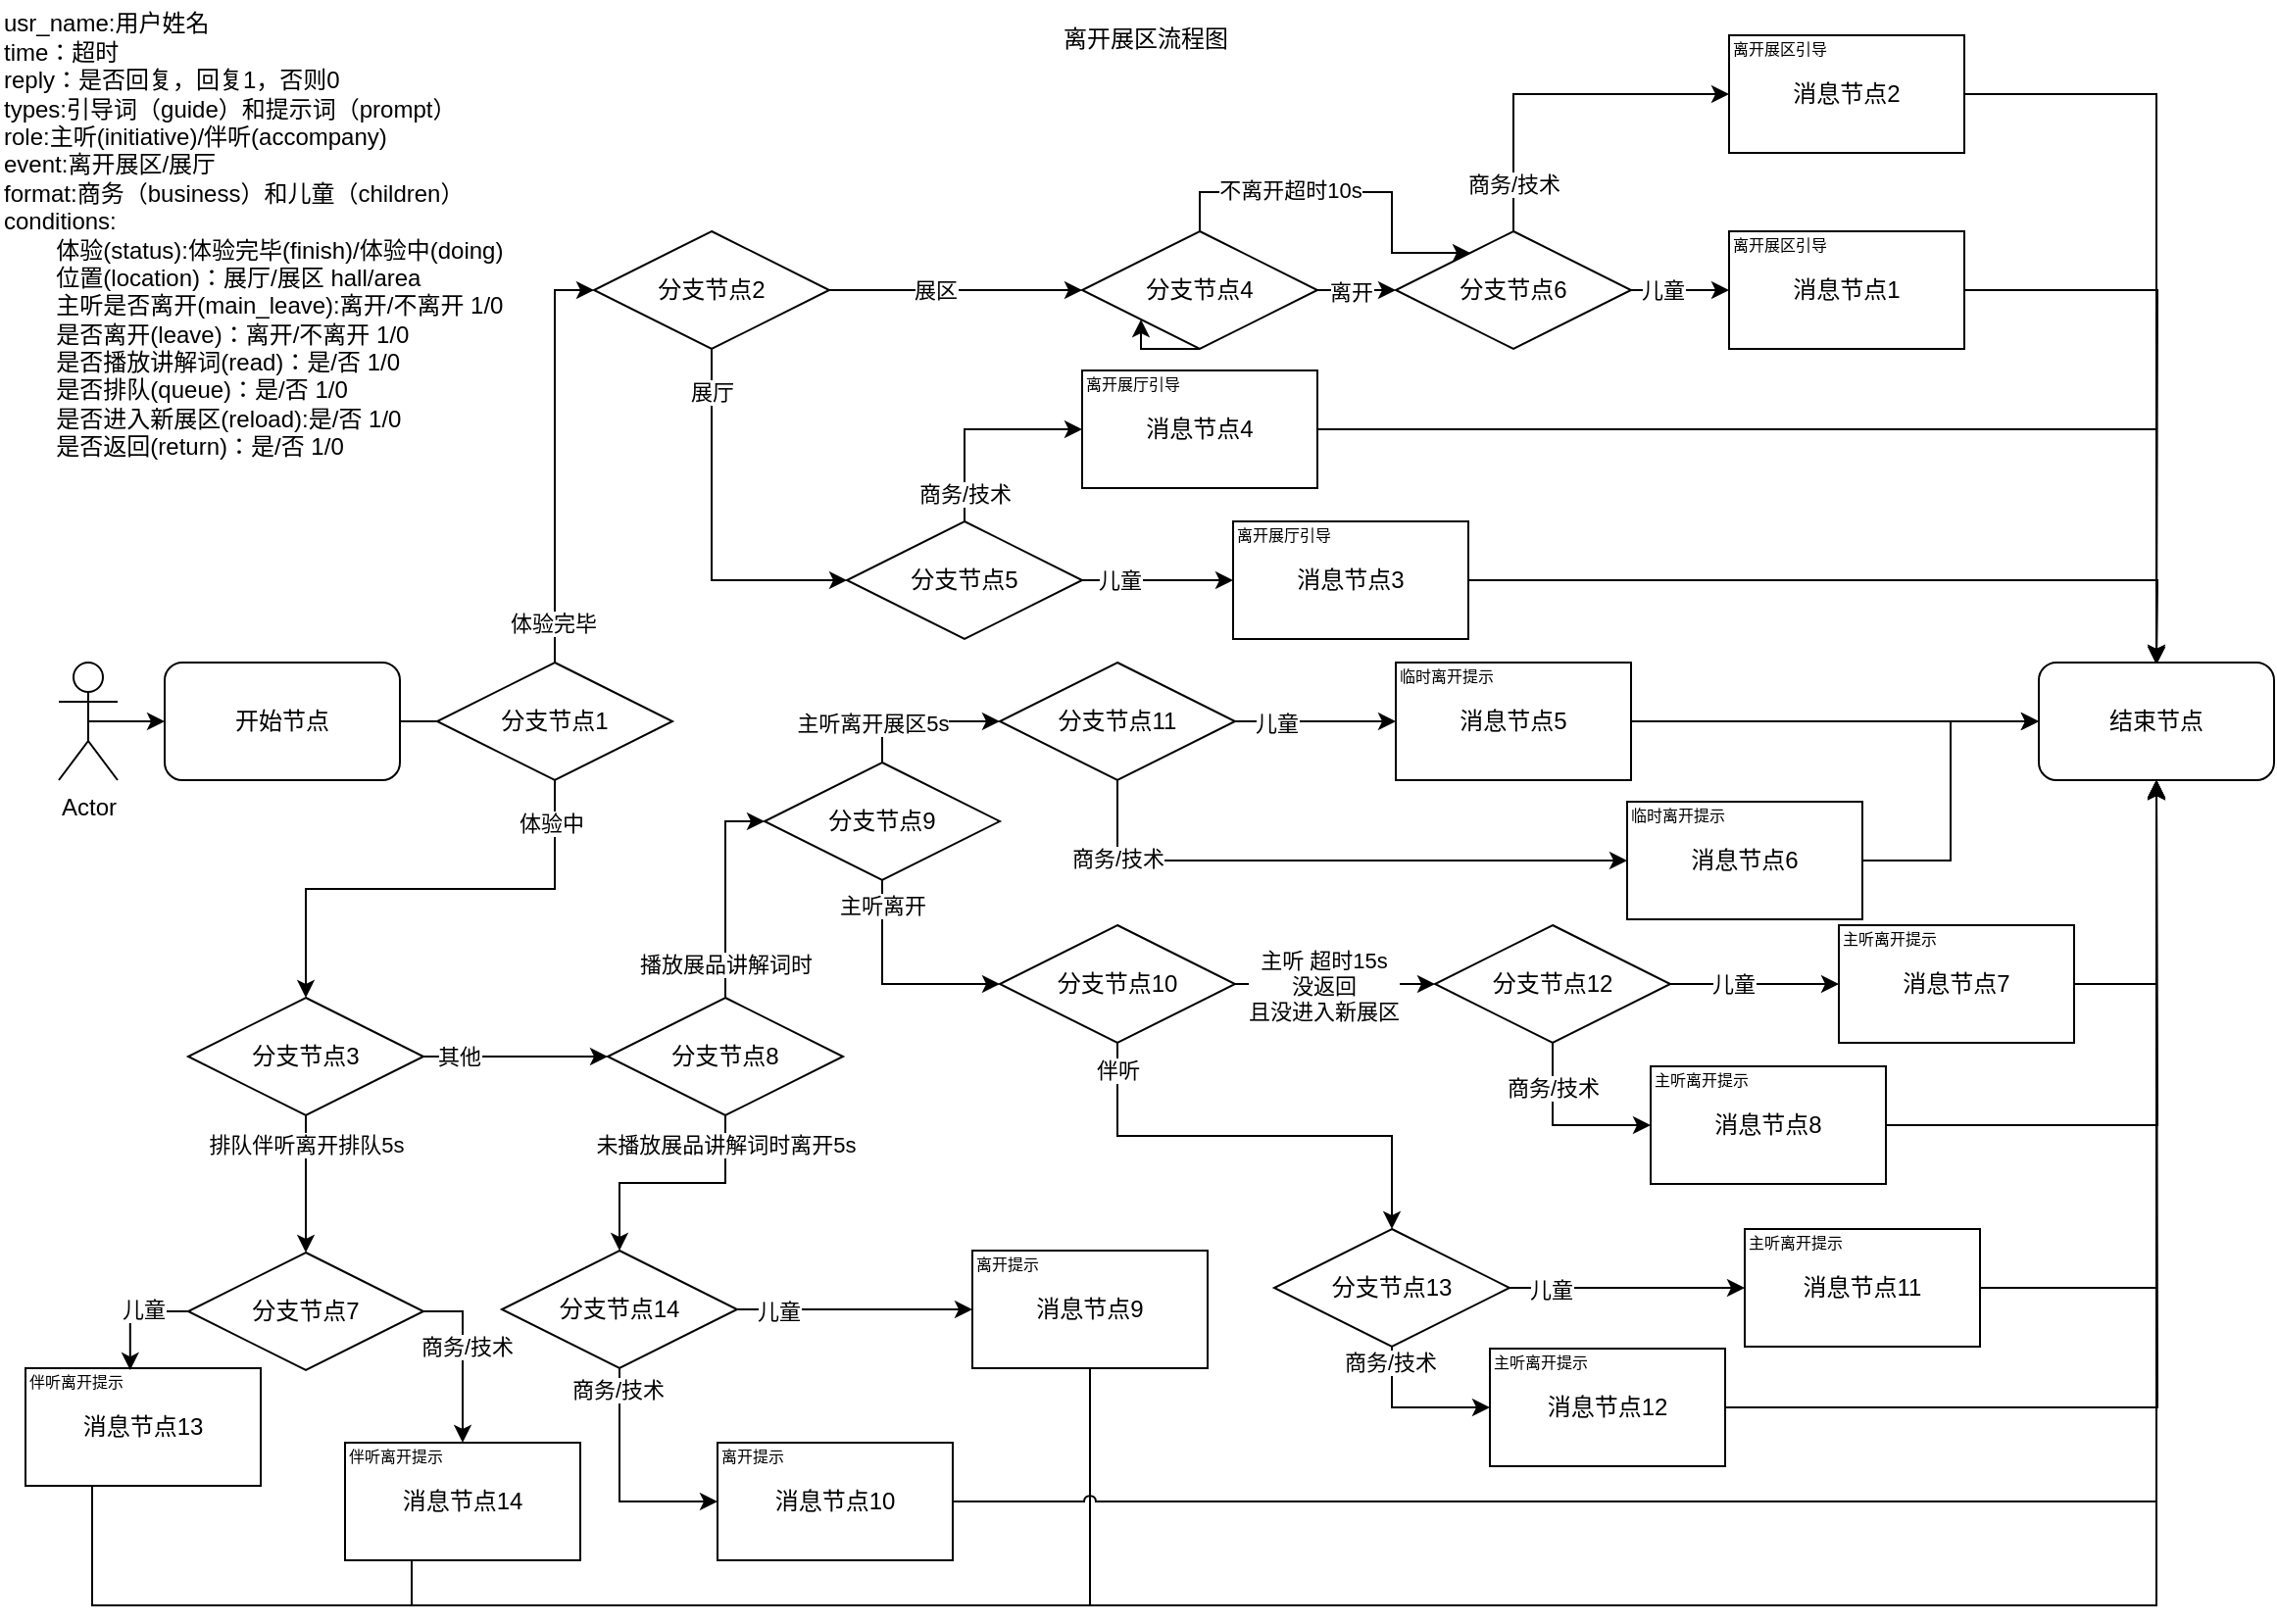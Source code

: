 <mxfile version="26.0.6">
  <diagram name="第 1 页" id="eqwS2rmoRDuyHipNQvQM">
    <mxGraphModel dx="1358" dy="816" grid="1" gridSize="10" guides="1" tooltips="1" connect="1" arrows="0" fold="1" page="1" pageScale="1" pageWidth="1169" pageHeight="827" math="0" shadow="0">
      <root>
        <mxCell id="0" />
        <mxCell id="1" parent="0" />
        <mxCell id="97sA7i45QoaFlvlGvcoy-3" style="edgeStyle=orthogonalEdgeStyle;rounded=0;orthogonalLoop=1;jettySize=auto;html=1;exitX=0.5;exitY=0.5;exitDx=0;exitDy=0;exitPerimeter=0;entryX=0;entryY=0.5;entryDx=0;entryDy=0;" parent="1" source="97sA7i45QoaFlvlGvcoy-1" target="97sA7i45QoaFlvlGvcoy-2" edge="1">
          <mxGeometry relative="1" as="geometry" />
        </mxCell>
        <mxCell id="97sA7i45QoaFlvlGvcoy-1" value="Actor" style="shape=umlActor;verticalLabelPosition=bottom;verticalAlign=top;html=1;outlineConnect=0;" parent="1" vertex="1">
          <mxGeometry x="30" y="338" width="30" height="60" as="geometry" />
        </mxCell>
        <mxCell id="97sA7i45QoaFlvlGvcoy-5" style="edgeStyle=orthogonalEdgeStyle;rounded=0;orthogonalLoop=1;jettySize=auto;html=1;exitX=1;exitY=0.5;exitDx=0;exitDy=0;" parent="1" source="97sA7i45QoaFlvlGvcoy-2" edge="1">
          <mxGeometry relative="1" as="geometry">
            <mxPoint x="280" y="368" as="targetPoint" />
          </mxGeometry>
        </mxCell>
        <mxCell id="97sA7i45QoaFlvlGvcoy-2" value="开始节点" style="rounded=1;whiteSpace=wrap;html=1;" parent="1" vertex="1">
          <mxGeometry x="84" y="338" width="120" height="60" as="geometry" />
        </mxCell>
        <mxCell id="0BQTkddd_yExmxfpGyZA-33" style="edgeStyle=orthogonalEdgeStyle;rounded=0;orthogonalLoop=1;jettySize=auto;html=1;exitX=0.5;exitY=0;exitDx=0;exitDy=0;entryX=0;entryY=0.5;entryDx=0;entryDy=0;" parent="1" source="97sA7i45QoaFlvlGvcoy-15" target="0BQTkddd_yExmxfpGyZA-37" edge="1">
          <mxGeometry relative="1" as="geometry">
            <mxPoint x="383.0" y="228" as="targetPoint" />
          </mxGeometry>
        </mxCell>
        <mxCell id="0BQTkddd_yExmxfpGyZA-34" value="体验完毕" style="edgeLabel;html=1;align=center;verticalAlign=middle;resizable=0;points=[];" parent="0BQTkddd_yExmxfpGyZA-33" vertex="1" connectable="0">
          <mxGeometry x="-0.804" y="1" relative="1" as="geometry">
            <mxPoint as="offset" />
          </mxGeometry>
        </mxCell>
        <mxCell id="0BQTkddd_yExmxfpGyZA-35" style="edgeStyle=orthogonalEdgeStyle;rounded=0;orthogonalLoop=1;jettySize=auto;html=1;exitX=0.5;exitY=1;exitDx=0;exitDy=0;entryX=0.5;entryY=0;entryDx=0;entryDy=0;" parent="1" source="97sA7i45QoaFlvlGvcoy-15" target="HfhM9I5djSlTun7A0hM--2" edge="1">
          <mxGeometry relative="1" as="geometry">
            <mxPoint x="150" y="509" as="targetPoint" />
          </mxGeometry>
        </mxCell>
        <mxCell id="0BQTkddd_yExmxfpGyZA-36" value="体验中" style="edgeLabel;html=1;align=center;verticalAlign=middle;resizable=0;points=[];" parent="0BQTkddd_yExmxfpGyZA-35" vertex="1" connectable="0">
          <mxGeometry x="-0.778" y="-2" relative="1" as="geometry">
            <mxPoint y="-5" as="offset" />
          </mxGeometry>
        </mxCell>
        <mxCell id="97sA7i45QoaFlvlGvcoy-15" value="分支节点1" style="rhombus;whiteSpace=wrap;html=1;" parent="1" vertex="1">
          <mxGeometry x="223" y="338" width="120" height="60" as="geometry" />
        </mxCell>
        <mxCell id="qYZHV7-NMalifiw_TgKO-1" value="离开展区流程图" style="text;html=1;align=center;verticalAlign=middle;whiteSpace=wrap;rounded=0;" parent="1" vertex="1">
          <mxGeometry x="452" y="5" width="265" height="30" as="geometry" />
        </mxCell>
        <mxCell id="0BQTkddd_yExmxfpGyZA-4" style="edgeStyle=orthogonalEdgeStyle;rounded=0;orthogonalLoop=1;jettySize=auto;html=1;exitX=0.5;exitY=0;exitDx=0;exitDy=0;entryX=0;entryY=0.5;entryDx=0;entryDy=0;" parent="1" source="0BQTkddd_yExmxfpGyZA-1" target="0BQTkddd_yExmxfpGyZA-2" edge="1">
          <mxGeometry relative="1" as="geometry" />
        </mxCell>
        <mxCell id="0BQTkddd_yExmxfpGyZA-6" value="商务/技术" style="edgeLabel;html=1;align=center;verticalAlign=middle;resizable=0;points=[];" parent="0BQTkddd_yExmxfpGyZA-4" vertex="1" connectable="0">
          <mxGeometry x="-0.734" relative="1" as="geometry">
            <mxPoint as="offset" />
          </mxGeometry>
        </mxCell>
        <mxCell id="0BQTkddd_yExmxfpGyZA-5" style="edgeStyle=orthogonalEdgeStyle;rounded=0;orthogonalLoop=1;jettySize=auto;html=1;exitX=1;exitY=0.5;exitDx=0;exitDy=0;entryX=0;entryY=0.5;entryDx=0;entryDy=0;" parent="1" source="0BQTkddd_yExmxfpGyZA-1" target="0BQTkddd_yExmxfpGyZA-3" edge="1">
          <mxGeometry relative="1" as="geometry" />
        </mxCell>
        <mxCell id="0BQTkddd_yExmxfpGyZA-9" value="儿童" style="edgeLabel;html=1;align=center;verticalAlign=middle;resizable=0;points=[];" parent="0BQTkddd_yExmxfpGyZA-5" vertex="1" connectable="0">
          <mxGeometry x="-0.739" relative="1" as="geometry">
            <mxPoint x="9" as="offset" />
          </mxGeometry>
        </mxCell>
        <mxCell id="0BQTkddd_yExmxfpGyZA-1" value="分支节点6" style="rhombus;whiteSpace=wrap;html=1;" parent="1" vertex="1">
          <mxGeometry x="712" y="118" width="120" height="60" as="geometry" />
        </mxCell>
        <mxCell id="D78f5MYqbMIF7nLeF2cV-3" style="edgeStyle=orthogonalEdgeStyle;rounded=0;orthogonalLoop=1;jettySize=auto;html=1;exitX=1;exitY=0.5;exitDx=0;exitDy=0;" parent="1" source="0BQTkddd_yExmxfpGyZA-2" target="D78f5MYqbMIF7nLeF2cV-2" edge="1">
          <mxGeometry relative="1" as="geometry" />
        </mxCell>
        <mxCell id="0BQTkddd_yExmxfpGyZA-2" value="消息节点2" style="rounded=0;whiteSpace=wrap;html=1;" parent="1" vertex="1">
          <mxGeometry x="882" y="18" width="120" height="60" as="geometry" />
        </mxCell>
        <mxCell id="D78f5MYqbMIF7nLeF2cV-4" style="edgeStyle=orthogonalEdgeStyle;rounded=0;orthogonalLoop=1;jettySize=auto;html=1;exitX=1;exitY=0.5;exitDx=0;exitDy=0;" parent="1" source="0BQTkddd_yExmxfpGyZA-3" edge="1">
          <mxGeometry relative="1" as="geometry">
            <mxPoint x="1100" y="339" as="targetPoint" />
          </mxGeometry>
        </mxCell>
        <mxCell id="0BQTkddd_yExmxfpGyZA-3" value="消息节点1" style="rounded=0;whiteSpace=wrap;html=1;" parent="1" vertex="1">
          <mxGeometry x="882" y="118" width="120" height="60" as="geometry" />
        </mxCell>
        <mxCell id="0BQTkddd_yExmxfpGyZA-7" value="&lt;font style=&quot;font-size: 8px;&quot;&gt;离开展区引导&lt;/font&gt;" style="text;html=1;align=left;verticalAlign=middle;whiteSpace=wrap;rounded=0;" parent="1" vertex="1">
          <mxGeometry x="882" y="18" width="70" height="11" as="geometry" />
        </mxCell>
        <mxCell id="0BQTkddd_yExmxfpGyZA-8" value="&lt;font style=&quot;font-size: 8px;&quot;&gt;离开展区引导&lt;/font&gt;" style="text;html=1;align=left;verticalAlign=middle;whiteSpace=wrap;rounded=0;" parent="1" vertex="1">
          <mxGeometry x="882" y="118" width="70" height="11" as="geometry" />
        </mxCell>
        <mxCell id="0BQTkddd_yExmxfpGyZA-10" style="edgeStyle=orthogonalEdgeStyle;rounded=0;orthogonalLoop=1;jettySize=auto;html=1;exitX=0.5;exitY=0;exitDx=0;exitDy=0;entryX=0;entryY=0.5;entryDx=0;entryDy=0;" parent="1" source="0BQTkddd_yExmxfpGyZA-14" target="0BQTkddd_yExmxfpGyZA-15" edge="1">
          <mxGeometry relative="1" as="geometry" />
        </mxCell>
        <mxCell id="0BQTkddd_yExmxfpGyZA-11" value="商务/技术" style="edgeLabel;html=1;align=center;verticalAlign=middle;resizable=0;points=[];" parent="0BQTkddd_yExmxfpGyZA-10" vertex="1" connectable="0">
          <mxGeometry x="-0.734" relative="1" as="geometry">
            <mxPoint as="offset" />
          </mxGeometry>
        </mxCell>
        <mxCell id="0BQTkddd_yExmxfpGyZA-12" style="edgeStyle=orthogonalEdgeStyle;rounded=0;orthogonalLoop=1;jettySize=auto;html=1;exitX=1;exitY=0.5;exitDx=0;exitDy=0;entryX=0;entryY=0.5;entryDx=0;entryDy=0;" parent="1" source="0BQTkddd_yExmxfpGyZA-14" target="0BQTkddd_yExmxfpGyZA-16" edge="1">
          <mxGeometry relative="1" as="geometry" />
        </mxCell>
        <mxCell id="0BQTkddd_yExmxfpGyZA-13" value="儿童" style="edgeLabel;html=1;align=center;verticalAlign=middle;resizable=0;points=[];" parent="0BQTkddd_yExmxfpGyZA-12" vertex="1" connectable="0">
          <mxGeometry x="-0.739" relative="1" as="geometry">
            <mxPoint x="9" as="offset" />
          </mxGeometry>
        </mxCell>
        <mxCell id="0BQTkddd_yExmxfpGyZA-14" value="分支节点5" style="rhombus;whiteSpace=wrap;html=1;" parent="1" vertex="1">
          <mxGeometry x="432" y="266" width="120" height="60" as="geometry" />
        </mxCell>
        <mxCell id="D78f5MYqbMIF7nLeF2cV-5" style="edgeStyle=orthogonalEdgeStyle;rounded=0;orthogonalLoop=1;jettySize=auto;html=1;exitX=1;exitY=0.5;exitDx=0;exitDy=0;entryX=0.5;entryY=0;entryDx=0;entryDy=0;" parent="1" source="0BQTkddd_yExmxfpGyZA-15" target="D78f5MYqbMIF7nLeF2cV-2" edge="1">
          <mxGeometry relative="1" as="geometry" />
        </mxCell>
        <mxCell id="0BQTkddd_yExmxfpGyZA-15" value="消息节点4" style="rounded=0;whiteSpace=wrap;html=1;" parent="1" vertex="1">
          <mxGeometry x="552" y="189" width="120" height="60" as="geometry" />
        </mxCell>
        <mxCell id="D78f5MYqbMIF7nLeF2cV-6" style="edgeStyle=orthogonalEdgeStyle;rounded=0;orthogonalLoop=1;jettySize=auto;html=1;exitX=1;exitY=0.5;exitDx=0;exitDy=0;" parent="1" source="0BQTkddd_yExmxfpGyZA-16" edge="1">
          <mxGeometry relative="1" as="geometry">
            <mxPoint x="1100" y="339" as="targetPoint" />
          </mxGeometry>
        </mxCell>
        <mxCell id="0BQTkddd_yExmxfpGyZA-16" value="消息节点3" style="rounded=0;whiteSpace=wrap;html=1;" parent="1" vertex="1">
          <mxGeometry x="629" y="266" width="120" height="60" as="geometry" />
        </mxCell>
        <mxCell id="0BQTkddd_yExmxfpGyZA-17" value="&lt;font style=&quot;font-size: 8px;&quot;&gt;离开展厅引导&lt;/font&gt;" style="text;html=1;align=left;verticalAlign=middle;whiteSpace=wrap;rounded=0;" parent="1" vertex="1">
          <mxGeometry x="552" y="189" width="70" height="11" as="geometry" />
        </mxCell>
        <mxCell id="0BQTkddd_yExmxfpGyZA-18" value="&lt;font style=&quot;font-size: 8px;&quot;&gt;离开展厅引导&lt;/font&gt;" style="text;html=1;align=left;verticalAlign=middle;whiteSpace=wrap;rounded=0;" parent="1" vertex="1">
          <mxGeometry x="629" y="266" width="70" height="11" as="geometry" />
        </mxCell>
        <mxCell id="0BQTkddd_yExmxfpGyZA-38" style="edgeStyle=orthogonalEdgeStyle;rounded=0;orthogonalLoop=1;jettySize=auto;html=1;exitX=0.5;exitY=1;exitDx=0;exitDy=0;entryX=0;entryY=0.5;entryDx=0;entryDy=0;" parent="1" source="0BQTkddd_yExmxfpGyZA-37" target="0BQTkddd_yExmxfpGyZA-14" edge="1">
          <mxGeometry relative="1" as="geometry" />
        </mxCell>
        <mxCell id="0BQTkddd_yExmxfpGyZA-39" value="展厅" style="edgeLabel;html=1;align=center;verticalAlign=middle;resizable=0;points=[];" parent="0BQTkddd_yExmxfpGyZA-38" vertex="1" connectable="0">
          <mxGeometry x="-0.764" relative="1" as="geometry">
            <mxPoint as="offset" />
          </mxGeometry>
        </mxCell>
        <mxCell id="0BQTkddd_yExmxfpGyZA-42" style="edgeStyle=orthogonalEdgeStyle;rounded=0;orthogonalLoop=1;jettySize=auto;html=1;exitX=1;exitY=0.5;exitDx=0;exitDy=0;entryX=0;entryY=0.5;entryDx=0;entryDy=0;" parent="1" source="0BQTkddd_yExmxfpGyZA-37" target="HfhM9I5djSlTun7A0hM--23" edge="1">
          <mxGeometry relative="1" as="geometry">
            <mxPoint x="550" y="149" as="targetPoint" />
          </mxGeometry>
        </mxCell>
        <mxCell id="0BQTkddd_yExmxfpGyZA-43" value="展区" style="edgeLabel;html=1;align=center;verticalAlign=middle;resizable=0;points=[];" parent="0BQTkddd_yExmxfpGyZA-42" vertex="1" connectable="0">
          <mxGeometry x="-0.925" relative="1" as="geometry">
            <mxPoint x="49" as="offset" />
          </mxGeometry>
        </mxCell>
        <mxCell id="0BQTkddd_yExmxfpGyZA-37" value="分支节点2" style="rhombus;whiteSpace=wrap;html=1;" parent="1" vertex="1">
          <mxGeometry x="303" y="118" width="120" height="60" as="geometry" />
        </mxCell>
        <mxCell id="D78f5MYqbMIF7nLeF2cV-2" value="结束节点" style="rounded=1;whiteSpace=wrap;html=1;" parent="1" vertex="1">
          <mxGeometry x="1040" y="338" width="120" height="60" as="geometry" />
        </mxCell>
        <mxCell id="24F_cnndnKzgg-yqGema-1" style="edgeStyle=orthogonalEdgeStyle;rounded=0;orthogonalLoop=1;jettySize=auto;html=1;entryX=0;entryY=0.5;entryDx=0;entryDy=0;" parent="1" source="D78f5MYqbMIF7nLeF2cV-15" target="24F_cnndnKzgg-yqGema-8" edge="1">
          <mxGeometry relative="1" as="geometry">
            <mxPoint x="680" y="385" as="targetPoint" />
            <mxPoint x="480" y="389" as="sourcePoint" />
          </mxGeometry>
        </mxCell>
        <mxCell id="24F_cnndnKzgg-yqGema-20" value="主听离开展区5s" style="edgeLabel;html=1;align=center;verticalAlign=middle;resizable=0;points=[];" parent="24F_cnndnKzgg-yqGema-1" vertex="1" connectable="0">
          <mxGeometry x="-0.464" y="-1" relative="1" as="geometry">
            <mxPoint x="-6" as="offset" />
          </mxGeometry>
        </mxCell>
        <mxCell id="24F_cnndnKzgg-yqGema-17" style="edgeStyle=orthogonalEdgeStyle;rounded=0;orthogonalLoop=1;jettySize=auto;html=1;exitX=0.5;exitY=1;exitDx=0;exitDy=0;entryX=0;entryY=0.5;entryDx=0;entryDy=0;" parent="1" source="D78f5MYqbMIF7nLeF2cV-15" target="24F_cnndnKzgg-yqGema-25" edge="1">
          <mxGeometry relative="1" as="geometry">
            <mxPoint x="560" y="539" as="targetPoint" />
          </mxGeometry>
        </mxCell>
        <mxCell id="24F_cnndnKzgg-yqGema-19" value="主听离开" style="edgeLabel;html=1;align=center;verticalAlign=middle;resizable=0;points=[];" parent="24F_cnndnKzgg-yqGema-17" vertex="1" connectable="0">
          <mxGeometry x="-0.84" relative="1" as="geometry">
            <mxPoint y="4" as="offset" />
          </mxGeometry>
        </mxCell>
        <mxCell id="D78f5MYqbMIF7nLeF2cV-15" value="分支节点9" style="rhombus;whiteSpace=wrap;html=1;" parent="1" vertex="1">
          <mxGeometry x="390" y="389" width="120" height="60" as="geometry" />
        </mxCell>
        <mxCell id="24F_cnndnKzgg-yqGema-4" style="edgeStyle=orthogonalEdgeStyle;rounded=0;orthogonalLoop=1;jettySize=auto;html=1;entryX=0;entryY=0.5;entryDx=0;entryDy=0;exitX=0.5;exitY=1;exitDx=0;exitDy=0;" parent="1" source="24F_cnndnKzgg-yqGema-8" target="24F_cnndnKzgg-yqGema-9" edge="1">
          <mxGeometry relative="1" as="geometry" />
        </mxCell>
        <mxCell id="24F_cnndnKzgg-yqGema-5" value="商务/技术" style="edgeLabel;html=1;align=center;verticalAlign=middle;resizable=0;points=[];" parent="24F_cnndnKzgg-yqGema-4" vertex="1" connectable="0">
          <mxGeometry x="-0.734" relative="1" as="geometry">
            <mxPoint as="offset" />
          </mxGeometry>
        </mxCell>
        <mxCell id="24F_cnndnKzgg-yqGema-6" style="edgeStyle=orthogonalEdgeStyle;rounded=0;orthogonalLoop=1;jettySize=auto;html=1;exitX=1;exitY=0.5;exitDx=0;exitDy=0;entryX=0;entryY=0.5;entryDx=0;entryDy=0;" parent="1" source="24F_cnndnKzgg-yqGema-8" target="24F_cnndnKzgg-yqGema-10" edge="1">
          <mxGeometry relative="1" as="geometry" />
        </mxCell>
        <mxCell id="24F_cnndnKzgg-yqGema-7" value="儿童" style="edgeLabel;html=1;align=center;verticalAlign=middle;resizable=0;points=[];" parent="24F_cnndnKzgg-yqGema-6" vertex="1" connectable="0">
          <mxGeometry x="-0.739" relative="1" as="geometry">
            <mxPoint x="10" y="1" as="offset" />
          </mxGeometry>
        </mxCell>
        <mxCell id="24F_cnndnKzgg-yqGema-8" value="分支节点11" style="rhombus;whiteSpace=wrap;html=1;" parent="1" vertex="1">
          <mxGeometry x="510" y="338" width="120" height="60" as="geometry" />
        </mxCell>
        <mxCell id="24F_cnndnKzgg-yqGema-16" style="edgeStyle=orthogonalEdgeStyle;rounded=0;orthogonalLoop=1;jettySize=auto;html=1;exitX=1;exitY=0.5;exitDx=0;exitDy=0;entryX=0;entryY=0.5;entryDx=0;entryDy=0;" parent="1" source="24F_cnndnKzgg-yqGema-9" target="D78f5MYqbMIF7nLeF2cV-2" edge="1">
          <mxGeometry relative="1" as="geometry" />
        </mxCell>
        <mxCell id="24F_cnndnKzgg-yqGema-9" value="消息节点6" style="rounded=0;whiteSpace=wrap;html=1;" parent="1" vertex="1">
          <mxGeometry x="830" y="409" width="120" height="60" as="geometry" />
        </mxCell>
        <mxCell id="24F_cnndnKzgg-yqGema-14" style="edgeStyle=orthogonalEdgeStyle;rounded=0;orthogonalLoop=1;jettySize=auto;html=1;exitX=1;exitY=0.5;exitDx=0;exitDy=0;entryX=0;entryY=0.5;entryDx=0;entryDy=0;" parent="1" source="24F_cnndnKzgg-yqGema-10" target="D78f5MYqbMIF7nLeF2cV-2" edge="1">
          <mxGeometry relative="1" as="geometry" />
        </mxCell>
        <mxCell id="24F_cnndnKzgg-yqGema-10" value="消息节点5" style="rounded=0;whiteSpace=wrap;html=1;" parent="1" vertex="1">
          <mxGeometry x="712" y="338" width="120" height="60" as="geometry" />
        </mxCell>
        <mxCell id="24F_cnndnKzgg-yqGema-11" value="&lt;font style=&quot;font-size: 8px;&quot;&gt;临时离开提示&lt;/font&gt;" style="text;html=1;align=left;verticalAlign=middle;whiteSpace=wrap;rounded=0;" parent="1" vertex="1">
          <mxGeometry x="830" y="409" width="70" height="11" as="geometry" />
        </mxCell>
        <mxCell id="24F_cnndnKzgg-yqGema-12" value="&lt;font style=&quot;font-size: 8px;&quot;&gt;临时离开提示&lt;/font&gt;" style="text;html=1;align=left;verticalAlign=middle;whiteSpace=wrap;rounded=0;" parent="1" vertex="1">
          <mxGeometry x="712" y="338" width="70" height="11" as="geometry" />
        </mxCell>
        <mxCell id="24F_cnndnKzgg-yqGema-23" style="edgeStyle=orthogonalEdgeStyle;rounded=0;orthogonalLoop=1;jettySize=auto;html=1;exitX=0.5;exitY=0;exitDx=0;exitDy=0;entryX=0;entryY=0.5;entryDx=0;entryDy=0;" parent="1" source="24F_cnndnKzgg-yqGema-22" target="D78f5MYqbMIF7nLeF2cV-15" edge="1">
          <mxGeometry relative="1" as="geometry" />
        </mxCell>
        <mxCell id="24F_cnndnKzgg-yqGema-24" value="播放展品讲解词时" style="edgeLabel;html=1;align=center;verticalAlign=middle;resizable=0;points=[];" parent="24F_cnndnKzgg-yqGema-23" vertex="1" connectable="0">
          <mxGeometry x="-0.43" relative="1" as="geometry">
            <mxPoint y="14" as="offset" />
          </mxGeometry>
        </mxCell>
        <mxCell id="PFfS1GUrb-edP6tvVGiB-14" style="edgeStyle=orthogonalEdgeStyle;rounded=0;orthogonalLoop=1;jettySize=auto;html=1;exitX=0.5;exitY=1;exitDx=0;exitDy=0;entryX=0.5;entryY=0;entryDx=0;entryDy=0;" parent="1" source="24F_cnndnKzgg-yqGema-22" target="PFfS1GUrb-edP6tvVGiB-30" edge="1">
          <mxGeometry relative="1" as="geometry">
            <mxPoint x="362.647" y="759" as="targetPoint" />
          </mxGeometry>
        </mxCell>
        <mxCell id="HfhM9I5djSlTun7A0hM--35" value="未播放展品讲解词时离开5s" style="edgeLabel;html=1;align=center;verticalAlign=middle;resizable=0;points=[];" vertex="1" connectable="0" parent="PFfS1GUrb-edP6tvVGiB-14">
          <mxGeometry x="-0.773" y="1" relative="1" as="geometry">
            <mxPoint x="-1" y="1" as="offset" />
          </mxGeometry>
        </mxCell>
        <mxCell id="24F_cnndnKzgg-yqGema-22" value="分支节点8" style="rhombus;whiteSpace=wrap;html=1;" parent="1" vertex="1">
          <mxGeometry x="310" y="509" width="120" height="60" as="geometry" />
        </mxCell>
        <mxCell id="24F_cnndnKzgg-yqGema-26" style="edgeStyle=orthogonalEdgeStyle;rounded=0;orthogonalLoop=1;jettySize=auto;html=1;exitX=1;exitY=0.5;exitDx=0;exitDy=0;" parent="1" source="24F_cnndnKzgg-yqGema-25" target="PFfS1GUrb-edP6tvVGiB-5" edge="1">
          <mxGeometry relative="1" as="geometry">
            <mxPoint x="1022" y="483" as="targetPoint" />
            <mxPoint x="662" y="483" as="sourcePoint" />
          </mxGeometry>
        </mxCell>
        <mxCell id="24F_cnndnKzgg-yqGema-29" value="主听 超时15s&lt;div&gt;没返回&lt;/div&gt;&lt;div&gt;且没进入新展区&lt;/div&gt;" style="edgeLabel;html=1;align=center;verticalAlign=middle;resizable=0;points=[];" parent="24F_cnndnKzgg-yqGema-26" vertex="1" connectable="0">
          <mxGeometry x="-0.731" y="-1" relative="1" as="geometry">
            <mxPoint x="31" as="offset" />
          </mxGeometry>
        </mxCell>
        <mxCell id="24F_cnndnKzgg-yqGema-28" style="edgeStyle=orthogonalEdgeStyle;rounded=0;orthogonalLoop=1;jettySize=auto;html=1;exitX=0.5;exitY=1;exitDx=0;exitDy=0;entryX=0.5;entryY=0;entryDx=0;entryDy=0;" parent="1" source="24F_cnndnKzgg-yqGema-25" target="24F_cnndnKzgg-yqGema-31" edge="1">
          <mxGeometry relative="1" as="geometry">
            <mxPoint x="710" y="579" as="targetPoint" />
          </mxGeometry>
        </mxCell>
        <mxCell id="24F_cnndnKzgg-yqGema-30" value="伴听" style="edgeLabel;html=1;align=center;verticalAlign=middle;resizable=0;points=[];" parent="24F_cnndnKzgg-yqGema-28" vertex="1" connectable="0">
          <mxGeometry x="-0.884" relative="1" as="geometry">
            <mxPoint as="offset" />
          </mxGeometry>
        </mxCell>
        <mxCell id="24F_cnndnKzgg-yqGema-25" value="分支节点10" style="rhombus;whiteSpace=wrap;html=1;" parent="1" vertex="1">
          <mxGeometry x="510" y="472" width="120" height="60" as="geometry" />
        </mxCell>
        <mxCell id="24F_cnndnKzgg-yqGema-32" style="edgeStyle=orthogonalEdgeStyle;rounded=0;orthogonalLoop=1;jettySize=auto;html=1;exitX=1;exitY=0.5;exitDx=0;exitDy=0;entryX=0;entryY=0.5;entryDx=0;entryDy=0;" parent="1" source="24F_cnndnKzgg-yqGema-31" target="24F_cnndnKzgg-yqGema-36" edge="1">
          <mxGeometry relative="1" as="geometry">
            <mxPoint x="840" y="657" as="targetPoint" />
          </mxGeometry>
        </mxCell>
        <mxCell id="24F_cnndnKzgg-yqGema-34" value="儿童" style="edgeLabel;html=1;align=center;verticalAlign=middle;resizable=0;points=[];" parent="24F_cnndnKzgg-yqGema-32" vertex="1" connectable="0">
          <mxGeometry x="-0.66" y="-1" relative="1" as="geometry">
            <mxPoint as="offset" />
          </mxGeometry>
        </mxCell>
        <mxCell id="24F_cnndnKzgg-yqGema-33" style="edgeStyle=orthogonalEdgeStyle;rounded=0;orthogonalLoop=1;jettySize=auto;html=1;exitX=0.5;exitY=1;exitDx=0;exitDy=0;entryX=0;entryY=0.5;entryDx=0;entryDy=0;" parent="1" source="24F_cnndnKzgg-yqGema-31" target="24F_cnndnKzgg-yqGema-38" edge="1">
          <mxGeometry relative="1" as="geometry">
            <mxPoint x="810" y="737" as="targetPoint" />
          </mxGeometry>
        </mxCell>
        <mxCell id="24F_cnndnKzgg-yqGema-35" value="商务/技术" style="edgeLabel;html=1;align=center;verticalAlign=middle;resizable=0;points=[];" parent="24F_cnndnKzgg-yqGema-33" vertex="1" connectable="0">
          <mxGeometry x="-0.814" y="-1" relative="1" as="geometry">
            <mxPoint as="offset" />
          </mxGeometry>
        </mxCell>
        <mxCell id="24F_cnndnKzgg-yqGema-31" value="分支节点13" style="rhombus;whiteSpace=wrap;html=1;" parent="1" vertex="1">
          <mxGeometry x="650" y="627" width="120" height="60" as="geometry" />
        </mxCell>
        <mxCell id="24F_cnndnKzgg-yqGema-40" style="edgeStyle=orthogonalEdgeStyle;rounded=0;orthogonalLoop=1;jettySize=auto;html=1;exitX=1;exitY=0.5;exitDx=0;exitDy=0;entryX=0.5;entryY=1;entryDx=0;entryDy=0;" parent="1" source="24F_cnndnKzgg-yqGema-36" target="D78f5MYqbMIF7nLeF2cV-2" edge="1">
          <mxGeometry relative="1" as="geometry" />
        </mxCell>
        <mxCell id="24F_cnndnKzgg-yqGema-36" value="消息节点11" style="rounded=0;whiteSpace=wrap;html=1;" parent="1" vertex="1">
          <mxGeometry x="890" y="627" width="120" height="60" as="geometry" />
        </mxCell>
        <mxCell id="24F_cnndnKzgg-yqGema-37" value="&lt;span style=&quot;font-size: 8px;&quot;&gt;主听离开提示&lt;/span&gt;" style="text;html=1;align=left;verticalAlign=middle;whiteSpace=wrap;rounded=0;" parent="1" vertex="1">
          <mxGeometry x="890" y="627" width="70" height="11" as="geometry" />
        </mxCell>
        <mxCell id="24F_cnndnKzgg-yqGema-41" style="edgeStyle=orthogonalEdgeStyle;rounded=0;orthogonalLoop=1;jettySize=auto;html=1;exitX=1;exitY=0.5;exitDx=0;exitDy=0;" parent="1" source="24F_cnndnKzgg-yqGema-38" edge="1">
          <mxGeometry relative="1" as="geometry">
            <mxPoint x="1100" y="399" as="targetPoint" />
          </mxGeometry>
        </mxCell>
        <mxCell id="24F_cnndnKzgg-yqGema-38" value="消息节点12" style="rounded=0;whiteSpace=wrap;html=1;" parent="1" vertex="1">
          <mxGeometry x="760" y="688" width="120" height="60" as="geometry" />
        </mxCell>
        <mxCell id="24F_cnndnKzgg-yqGema-39" value="&lt;font style=&quot;font-size: 8px;&quot;&gt;主听离开提示&lt;/font&gt;" style="text;html=1;align=left;verticalAlign=middle;whiteSpace=wrap;rounded=0;" parent="1" vertex="1">
          <mxGeometry x="760" y="688" width="70" height="11" as="geometry" />
        </mxCell>
        <mxCell id="PFfS1GUrb-edP6tvVGiB-1" style="edgeStyle=orthogonalEdgeStyle;rounded=0;orthogonalLoop=1;jettySize=auto;html=1;exitX=1;exitY=0.5;exitDx=0;exitDy=0;entryX=0;entryY=0.5;entryDx=0;entryDy=0;" parent="1" source="PFfS1GUrb-edP6tvVGiB-5" target="PFfS1GUrb-edP6tvVGiB-6" edge="1">
          <mxGeometry relative="1" as="geometry">
            <mxPoint x="922" y="499" as="targetPoint" />
          </mxGeometry>
        </mxCell>
        <mxCell id="PFfS1GUrb-edP6tvVGiB-2" value="儿童" style="edgeLabel;html=1;align=center;verticalAlign=middle;resizable=0;points=[];" parent="PFfS1GUrb-edP6tvVGiB-1" vertex="1" connectable="0">
          <mxGeometry x="-0.66" y="-1" relative="1" as="geometry">
            <mxPoint x="17" y="-1" as="offset" />
          </mxGeometry>
        </mxCell>
        <mxCell id="PFfS1GUrb-edP6tvVGiB-3" style="edgeStyle=orthogonalEdgeStyle;rounded=0;orthogonalLoop=1;jettySize=auto;html=1;exitX=0.5;exitY=1;exitDx=0;exitDy=0;entryX=0;entryY=0.5;entryDx=0;entryDy=0;" parent="1" source="PFfS1GUrb-edP6tvVGiB-5" target="PFfS1GUrb-edP6tvVGiB-8" edge="1">
          <mxGeometry relative="1" as="geometry">
            <mxPoint x="892" y="579" as="targetPoint" />
          </mxGeometry>
        </mxCell>
        <mxCell id="PFfS1GUrb-edP6tvVGiB-4" value="商务/技术" style="edgeLabel;html=1;align=center;verticalAlign=middle;resizable=0;points=[];" parent="PFfS1GUrb-edP6tvVGiB-3" vertex="1" connectable="0">
          <mxGeometry x="-0.814" y="-1" relative="1" as="geometry">
            <mxPoint x="1" y="14" as="offset" />
          </mxGeometry>
        </mxCell>
        <mxCell id="PFfS1GUrb-edP6tvVGiB-5" value="分支节点12" style="rhombus;whiteSpace=wrap;html=1;" parent="1" vertex="1">
          <mxGeometry x="732" y="472" width="120" height="60" as="geometry" />
        </mxCell>
        <mxCell id="PFfS1GUrb-edP6tvVGiB-12" style="edgeStyle=orthogonalEdgeStyle;rounded=0;orthogonalLoop=1;jettySize=auto;html=1;exitX=1;exitY=0.5;exitDx=0;exitDy=0;entryX=0.5;entryY=1;entryDx=0;entryDy=0;" parent="1" source="PFfS1GUrb-edP6tvVGiB-6" target="D78f5MYqbMIF7nLeF2cV-2" edge="1">
          <mxGeometry relative="1" as="geometry" />
        </mxCell>
        <mxCell id="PFfS1GUrb-edP6tvVGiB-6" value="消息节点7" style="rounded=0;whiteSpace=wrap;html=1;" parent="1" vertex="1">
          <mxGeometry x="938" y="472" width="120" height="60" as="geometry" />
        </mxCell>
        <mxCell id="PFfS1GUrb-edP6tvVGiB-7" value="&lt;span style=&quot;font-size: 8px;&quot;&gt;主听离开提示&lt;/span&gt;" style="text;html=1;align=left;verticalAlign=middle;whiteSpace=wrap;rounded=0;" parent="1" vertex="1">
          <mxGeometry x="938" y="472" width="70" height="11" as="geometry" />
        </mxCell>
        <mxCell id="PFfS1GUrb-edP6tvVGiB-13" style="edgeStyle=orthogonalEdgeStyle;rounded=0;orthogonalLoop=1;jettySize=auto;html=1;exitX=1;exitY=0.5;exitDx=0;exitDy=0;" parent="1" source="PFfS1GUrb-edP6tvVGiB-8" edge="1">
          <mxGeometry relative="1" as="geometry">
            <mxPoint x="1100" y="399" as="targetPoint" />
          </mxGeometry>
        </mxCell>
        <mxCell id="PFfS1GUrb-edP6tvVGiB-8" value="消息节点8" style="rounded=0;whiteSpace=wrap;html=1;" parent="1" vertex="1">
          <mxGeometry x="842" y="544" width="120" height="60" as="geometry" />
        </mxCell>
        <mxCell id="PFfS1GUrb-edP6tvVGiB-9" value="&lt;font style=&quot;font-size: 8px;&quot;&gt;主听离开提示&lt;/font&gt;" style="text;html=1;align=left;verticalAlign=middle;whiteSpace=wrap;rounded=0;" parent="1" vertex="1">
          <mxGeometry x="842" y="544" width="70" height="11" as="geometry" />
        </mxCell>
        <mxCell id="PFfS1GUrb-edP6tvVGiB-26" style="edgeStyle=orthogonalEdgeStyle;rounded=0;orthogonalLoop=1;jettySize=auto;html=1;exitX=1;exitY=0.5;exitDx=0;exitDy=0;entryX=0;entryY=0.5;entryDx=0;entryDy=0;" parent="1" source="PFfS1GUrb-edP6tvVGiB-30" target="PFfS1GUrb-edP6tvVGiB-31" edge="1">
          <mxGeometry relative="1" as="geometry">
            <mxPoint x="446" y="668" as="targetPoint" />
          </mxGeometry>
        </mxCell>
        <mxCell id="PFfS1GUrb-edP6tvVGiB-27" value="儿童" style="edgeLabel;html=1;align=center;verticalAlign=middle;resizable=0;points=[];" parent="PFfS1GUrb-edP6tvVGiB-26" vertex="1" connectable="0">
          <mxGeometry x="-0.66" y="-1" relative="1" as="geometry">
            <mxPoint as="offset" />
          </mxGeometry>
        </mxCell>
        <mxCell id="PFfS1GUrb-edP6tvVGiB-28" style="edgeStyle=orthogonalEdgeStyle;rounded=0;orthogonalLoop=1;jettySize=auto;html=1;exitX=0.5;exitY=1;exitDx=0;exitDy=0;entryX=0;entryY=0.5;entryDx=0;entryDy=0;" parent="1" source="PFfS1GUrb-edP6tvVGiB-30" target="PFfS1GUrb-edP6tvVGiB-33" edge="1">
          <mxGeometry relative="1" as="geometry">
            <mxPoint x="416" y="748" as="targetPoint" />
          </mxGeometry>
        </mxCell>
        <mxCell id="PFfS1GUrb-edP6tvVGiB-29" value="商务/技术" style="edgeLabel;html=1;align=center;verticalAlign=middle;resizable=0;points=[];" parent="PFfS1GUrb-edP6tvVGiB-28" vertex="1" connectable="0">
          <mxGeometry x="-0.814" y="-1" relative="1" as="geometry">
            <mxPoint as="offset" />
          </mxGeometry>
        </mxCell>
        <mxCell id="PFfS1GUrb-edP6tvVGiB-30" value="分支节点14" style="rhombus;whiteSpace=wrap;html=1;" parent="1" vertex="1">
          <mxGeometry x="256" y="638" width="120" height="60" as="geometry" />
        </mxCell>
        <mxCell id="PFfS1GUrb-edP6tvVGiB-37" style="edgeStyle=orthogonalEdgeStyle;rounded=0;orthogonalLoop=1;jettySize=auto;html=1;exitX=0.5;exitY=1;exitDx=0;exitDy=0;jumpStyle=arc;" parent="1" source="PFfS1GUrb-edP6tvVGiB-31" edge="1">
          <mxGeometry relative="1" as="geometry">
            <mxPoint x="1100" y="399" as="targetPoint" />
            <Array as="points">
              <mxPoint x="530" y="819" />
              <mxPoint x="1101" y="819" />
            </Array>
          </mxGeometry>
        </mxCell>
        <mxCell id="PFfS1GUrb-edP6tvVGiB-31" value="消息节点9" style="rounded=0;whiteSpace=wrap;html=1;" parent="1" vertex="1">
          <mxGeometry x="496" y="638" width="120" height="60" as="geometry" />
        </mxCell>
        <mxCell id="PFfS1GUrb-edP6tvVGiB-32" value="&lt;span style=&quot;font-size: 8px;&quot;&gt;离开提示&lt;/span&gt;" style="text;html=1;align=left;verticalAlign=middle;whiteSpace=wrap;rounded=0;" parent="1" vertex="1">
          <mxGeometry x="496" y="638" width="70" height="11" as="geometry" />
        </mxCell>
        <mxCell id="PFfS1GUrb-edP6tvVGiB-35" style="edgeStyle=orthogonalEdgeStyle;rounded=0;orthogonalLoop=1;jettySize=auto;html=1;exitX=1;exitY=0.5;exitDx=0;exitDy=0;entryX=0.5;entryY=1;entryDx=0;entryDy=0;jumpStyle=arc;" parent="1" source="PFfS1GUrb-edP6tvVGiB-33" target="D78f5MYqbMIF7nLeF2cV-2" edge="1">
          <mxGeometry relative="1" as="geometry">
            <Array as="points">
              <mxPoint x="1100" y="766" />
            </Array>
          </mxGeometry>
        </mxCell>
        <mxCell id="PFfS1GUrb-edP6tvVGiB-33" value="消息节点10" style="rounded=0;whiteSpace=wrap;html=1;" parent="1" vertex="1">
          <mxGeometry x="366" y="736" width="120" height="60" as="geometry" />
        </mxCell>
        <mxCell id="PFfS1GUrb-edP6tvVGiB-34" value="&lt;font style=&quot;font-size: 8px;&quot;&gt;离开提示&lt;/font&gt;" style="text;html=1;align=left;verticalAlign=middle;whiteSpace=wrap;rounded=0;" parent="1" vertex="1">
          <mxGeometry x="366" y="736" width="70" height="11" as="geometry" />
        </mxCell>
        <mxCell id="ftJzHuAo5N2OO_zfPI2Z-1" value="&lt;div&gt;usr_name:用户姓名&lt;/div&gt;&lt;div&gt;time：超时&lt;/div&gt;&lt;div&gt;reply：是否回复，回复1，否则0&lt;/div&gt;types:引导词（guide）和提示词（prompt）&lt;div&gt;role:主听(initiative)/伴听(accompany)&lt;/div&gt;&lt;div&gt;event:离开展区/展厅&lt;/div&gt;&lt;div&gt;format:商务（business）和儿童（children）&lt;br&gt;conditions:&lt;/div&gt;&lt;div&gt;&lt;span style=&quot;white-space: pre;&quot;&gt;&#x9;&lt;/span&gt;体验(status):体验完毕(finish)/体验中(doing)&lt;/div&gt;&lt;div&gt;&lt;span style=&quot;white-space: pre;&quot;&gt;&#x9;&lt;/span&gt;位置(location)：展厅/展区 hall/area&lt;br&gt;&lt;/div&gt;&lt;div&gt;&lt;span style=&quot;white-space: pre;&quot;&gt;&#x9;&lt;/span&gt;主听是否离开(main_leave):&lt;span style=&quot;background-color: transparent; color: light-dark(rgb(0, 0, 0), rgb(255, 255, 255));&quot;&gt;离开/不离开 1/0&lt;/span&gt;&lt;br&gt;&lt;/div&gt;&lt;div&gt;&lt;span style=&quot;white-space: pre;&quot;&gt;&#x9;&lt;/span&gt;是否离开(leave)：离开/不离开 1/0&lt;br&gt;&lt;/div&gt;&lt;div&gt;&lt;span style=&quot;white-space: pre;&quot;&gt;&#x9;&lt;/span&gt;是否播放讲解词(read)：是/否 1/0&lt;br&gt;&lt;/div&gt;&lt;div&gt;&lt;span style=&quot;white-space: pre;&quot;&gt;&#x9;&lt;/span&gt;是否排队(queue)：是/否 1/0&lt;br&gt;&lt;/div&gt;&lt;div&gt;&lt;span style=&quot;white-space: pre;&quot;&gt;&#x9;&lt;/span&gt;是否进入新展区(reload):是/否 1/0&lt;br&gt;&lt;/div&gt;&lt;div&gt;&lt;span style=&quot;white-space: pre;&quot;&gt;&#x9;&lt;/span&gt;是否返回(return)：是/否 1/0&lt;br&gt;&lt;/div&gt;" style="text;html=1;align=left;verticalAlign=middle;resizable=0;points=[];autosize=1;strokeColor=none;fillColor=none;" parent="1" vertex="1">
          <mxGeometry width="280" height="240" as="geometry" />
        </mxCell>
        <mxCell id="HfhM9I5djSlTun7A0hM--2" value="分支节点3" style="rhombus;whiteSpace=wrap;html=1;" vertex="1" parent="1">
          <mxGeometry x="96" y="509" width="120" height="60" as="geometry" />
        </mxCell>
        <mxCell id="HfhM9I5djSlTun7A0hM--3" style="edgeStyle=orthogonalEdgeStyle;rounded=0;orthogonalLoop=1;jettySize=auto;html=1;exitX=1;exitY=0.5;exitDx=0;exitDy=0;entryX=0;entryY=0.5;entryDx=0;entryDy=0;" edge="1" parent="1" source="HfhM9I5djSlTun7A0hM--2" target="24F_cnndnKzgg-yqGema-22">
          <mxGeometry relative="1" as="geometry">
            <mxPoint x="297" y="509" as="targetPoint" />
          </mxGeometry>
        </mxCell>
        <mxCell id="HfhM9I5djSlTun7A0hM--7" value="其他" style="edgeLabel;html=1;align=center;verticalAlign=middle;resizable=0;points=[];" vertex="1" connectable="0" parent="HfhM9I5djSlTun7A0hM--3">
          <mxGeometry x="-0.615" relative="1" as="geometry">
            <mxPoint as="offset" />
          </mxGeometry>
        </mxCell>
        <mxCell id="HfhM9I5djSlTun7A0hM--6" style="edgeStyle=orthogonalEdgeStyle;rounded=0;orthogonalLoop=1;jettySize=auto;html=1;exitX=0.5;exitY=1;exitDx=0;exitDy=0;entryX=0.5;entryY=0;entryDx=0;entryDy=0;" edge="1" parent="1" source="HfhM9I5djSlTun7A0hM--2" target="HfhM9I5djSlTun7A0hM--12">
          <mxGeometry relative="1" as="geometry">
            <mxPoint x="130" y="639" as="targetPoint" />
          </mxGeometry>
        </mxCell>
        <mxCell id="HfhM9I5djSlTun7A0hM--32" style="edgeStyle=orthogonalEdgeStyle;rounded=0;orthogonalLoop=1;jettySize=auto;html=1;exitX=0.5;exitY=1;exitDx=0;exitDy=0;entryX=0.5;entryY=1;entryDx=0;entryDy=0;" edge="1" parent="1" source="HfhM9I5djSlTun7A0hM--9" target="D78f5MYqbMIF7nLeF2cV-2">
          <mxGeometry relative="1" as="geometry">
            <mxPoint x="1090" y="479" as="targetPoint" />
            <Array as="points">
              <mxPoint x="210" y="819" />
              <mxPoint x="1100" y="819" />
            </Array>
          </mxGeometry>
        </mxCell>
        <mxCell id="HfhM9I5djSlTun7A0hM--9" value="消息节点14" style="rounded=0;whiteSpace=wrap;html=1;" vertex="1" parent="1">
          <mxGeometry x="176" y="736" width="120" height="60" as="geometry" />
        </mxCell>
        <mxCell id="HfhM9I5djSlTun7A0hM--10" value="&lt;span style=&quot;font-size: 8px;&quot;&gt;伴听离开提示&lt;/span&gt;" style="text;html=1;align=left;verticalAlign=middle;whiteSpace=wrap;rounded=0;" vertex="1" parent="1">
          <mxGeometry x="176" y="736" width="70" height="11" as="geometry" />
        </mxCell>
        <mxCell id="HfhM9I5djSlTun7A0hM--11" value="排队伴听离开排队5s" style="edgeLabel;html=1;align=center;verticalAlign=middle;resizable=0;points=[];" vertex="1" connectable="0" parent="1">
          <mxGeometry x="156" y="584" as="geometry" />
        </mxCell>
        <mxCell id="HfhM9I5djSlTun7A0hM--13" style="edgeStyle=orthogonalEdgeStyle;rounded=0;orthogonalLoop=1;jettySize=auto;html=1;exitX=1;exitY=0.5;exitDx=0;exitDy=0;entryX=0.5;entryY=0;entryDx=0;entryDy=0;" edge="1" parent="1" source="HfhM9I5djSlTun7A0hM--12" target="HfhM9I5djSlTun7A0hM--9">
          <mxGeometry relative="1" as="geometry" />
        </mxCell>
        <mxCell id="HfhM9I5djSlTun7A0hM--21" value="商务/技术" style="edgeLabel;html=1;align=center;verticalAlign=middle;resizable=0;points=[];" vertex="1" connectable="0" parent="HfhM9I5djSlTun7A0hM--13">
          <mxGeometry x="-0.126" y="2" relative="1" as="geometry">
            <mxPoint as="offset" />
          </mxGeometry>
        </mxCell>
        <mxCell id="HfhM9I5djSlTun7A0hM--12" value="分支节点7" style="rhombus;whiteSpace=wrap;html=1;" vertex="1" parent="1">
          <mxGeometry x="96" y="639" width="120" height="60" as="geometry" />
        </mxCell>
        <mxCell id="HfhM9I5djSlTun7A0hM--33" style="edgeStyle=orthogonalEdgeStyle;rounded=0;orthogonalLoop=1;jettySize=auto;html=1;entryX=0.5;entryY=1;entryDx=0;entryDy=0;exitX=0.5;exitY=1;exitDx=0;exitDy=0;" edge="1" parent="1" source="HfhM9I5djSlTun7A0hM--14" target="D78f5MYqbMIF7nLeF2cV-2">
          <mxGeometry relative="1" as="geometry">
            <mxPoint x="90" y="779" as="sourcePoint" />
            <Array as="points">
              <mxPoint x="47" y="819" />
              <mxPoint x="1100" y="819" />
            </Array>
          </mxGeometry>
        </mxCell>
        <mxCell id="HfhM9I5djSlTun7A0hM--14" value="消息节点13" style="rounded=0;whiteSpace=wrap;html=1;" vertex="1" parent="1">
          <mxGeometry x="13" y="698" width="120" height="60" as="geometry" />
        </mxCell>
        <mxCell id="HfhM9I5djSlTun7A0hM--16" style="edgeStyle=orthogonalEdgeStyle;rounded=0;orthogonalLoop=1;jettySize=auto;html=1;exitX=0;exitY=0.5;exitDx=0;exitDy=0;entryX=0.445;entryY=0.017;entryDx=0;entryDy=0;entryPerimeter=0;" edge="1" parent="1" source="HfhM9I5djSlTun7A0hM--12" target="HfhM9I5djSlTun7A0hM--14">
          <mxGeometry relative="1" as="geometry" />
        </mxCell>
        <mxCell id="HfhM9I5djSlTun7A0hM--20" value="儿童" style="edgeLabel;html=1;align=center;verticalAlign=middle;resizable=0;points=[];" vertex="1" connectable="0" parent="HfhM9I5djSlTun7A0hM--16">
          <mxGeometry x="-0.342" y="-3" relative="1" as="geometry">
            <mxPoint x="-4" y="2" as="offset" />
          </mxGeometry>
        </mxCell>
        <mxCell id="HfhM9I5djSlTun7A0hM--22" value="&lt;span style=&quot;font-size: 8px;&quot;&gt;伴听离开提示&lt;/span&gt;" style="text;html=1;align=left;verticalAlign=middle;whiteSpace=wrap;rounded=0;" vertex="1" parent="1">
          <mxGeometry x="13" y="698" width="70" height="11" as="geometry" />
        </mxCell>
        <mxCell id="HfhM9I5djSlTun7A0hM--28" style="edgeStyle=orthogonalEdgeStyle;rounded=0;orthogonalLoop=1;jettySize=auto;html=1;exitX=0.5;exitY=0;exitDx=0;exitDy=0;" edge="1" parent="1" source="HfhM9I5djSlTun7A0hM--23" target="0BQTkddd_yExmxfpGyZA-1">
          <mxGeometry relative="1" as="geometry">
            <Array as="points">
              <mxPoint x="612" y="98" />
              <mxPoint x="710" y="98" />
              <mxPoint x="710" y="129" />
            </Array>
          </mxGeometry>
        </mxCell>
        <mxCell id="HfhM9I5djSlTun7A0hM--29" value="不离开超时10s" style="edgeLabel;html=1;align=center;verticalAlign=middle;resizable=0;points=[];" vertex="1" connectable="0" parent="HfhM9I5djSlTun7A0hM--28">
          <mxGeometry x="-0.303" y="1" relative="1" as="geometry">
            <mxPoint as="offset" />
          </mxGeometry>
        </mxCell>
        <mxCell id="HfhM9I5djSlTun7A0hM--23" value="分支节点4" style="rhombus;whiteSpace=wrap;html=1;" vertex="1" parent="1">
          <mxGeometry x="552" y="118" width="120" height="60" as="geometry" />
        </mxCell>
        <mxCell id="HfhM9I5djSlTun7A0hM--24" style="edgeStyle=orthogonalEdgeStyle;rounded=0;orthogonalLoop=1;jettySize=auto;html=1;exitX=1;exitY=0.5;exitDx=0;exitDy=0;entryX=0;entryY=0.5;entryDx=0;entryDy=0;" edge="1" parent="1" source="HfhM9I5djSlTun7A0hM--23" target="0BQTkddd_yExmxfpGyZA-1">
          <mxGeometry relative="1" as="geometry">
            <mxPoint x="697" y="99" as="targetPoint" />
          </mxGeometry>
        </mxCell>
        <mxCell id="HfhM9I5djSlTun7A0hM--27" value="离开" style="edgeLabel;html=1;align=center;verticalAlign=middle;resizable=0;points=[];" vertex="1" connectable="0" parent="HfhM9I5djSlTun7A0hM--24">
          <mxGeometry x="0.11" y="-1" relative="1" as="geometry">
            <mxPoint x="-5" as="offset" />
          </mxGeometry>
        </mxCell>
        <mxCell id="HfhM9I5djSlTun7A0hM--31" style="edgeStyle=orthogonalEdgeStyle;rounded=0;orthogonalLoop=1;jettySize=auto;html=1;exitX=0.5;exitY=1;exitDx=0;exitDy=0;entryX=0;entryY=1;entryDx=0;entryDy=0;" edge="1" parent="1" source="HfhM9I5djSlTun7A0hM--23" target="HfhM9I5djSlTun7A0hM--23">
          <mxGeometry relative="1" as="geometry" />
        </mxCell>
      </root>
    </mxGraphModel>
  </diagram>
</mxfile>

